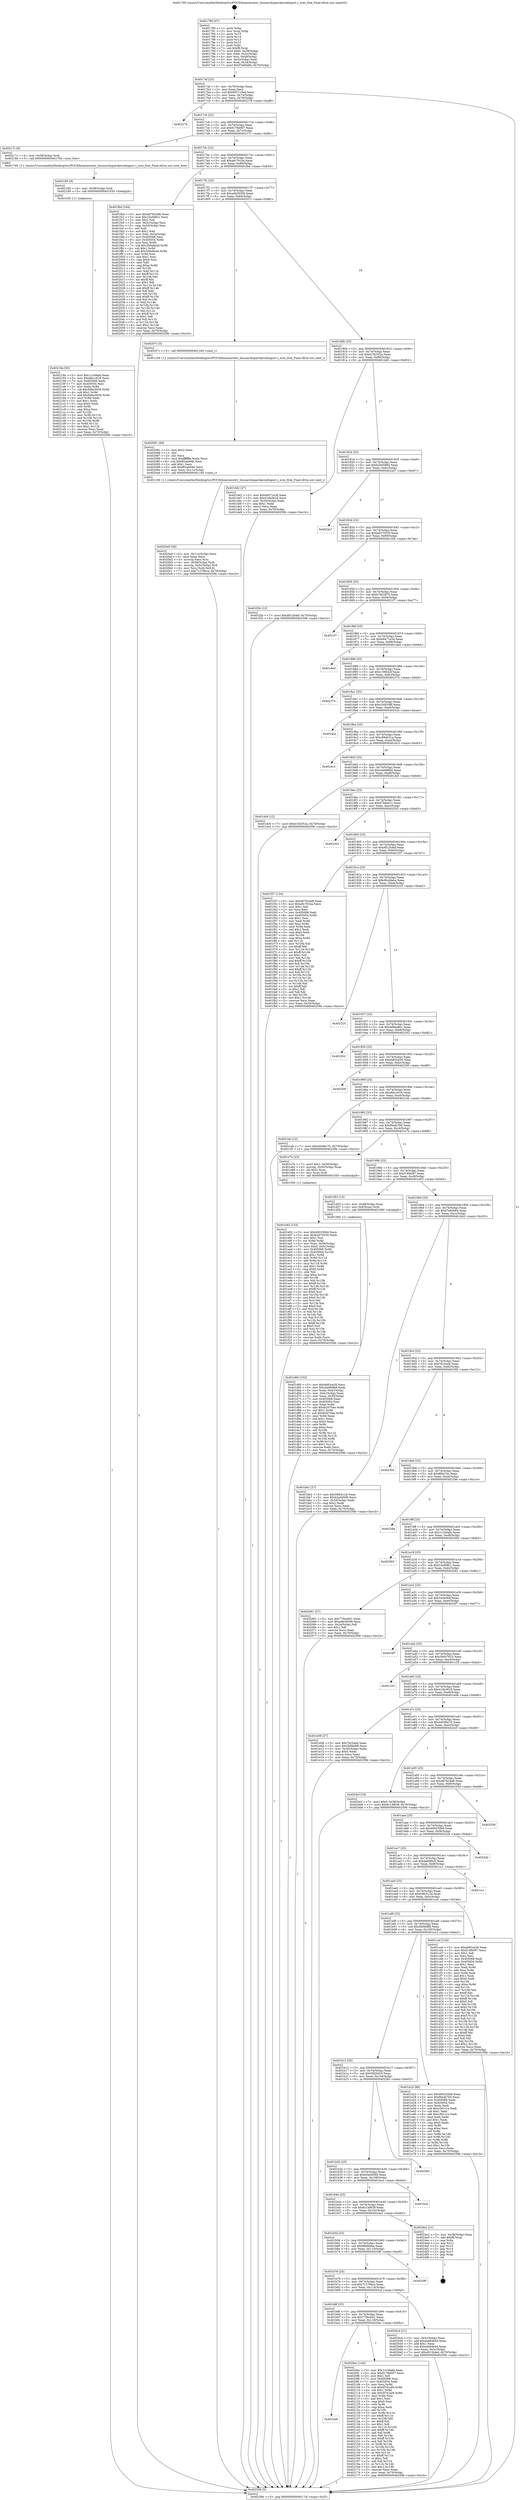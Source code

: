 digraph "0x401780" {
  label = "0x401780 (/mnt/c/Users/mathe/Desktop/tcc/POCII/binaries/extr_linuxarchsparckernelioport.c_xres_free_Final-ollvm.out::main(0))"
  labelloc = "t"
  node[shape=record]

  Entry [label="",width=0.3,height=0.3,shape=circle,fillcolor=black,style=filled]
  "0x4017af" [label="{
     0x4017af [23]\l
     | [instrs]\l
     &nbsp;&nbsp;0x4017af \<+3\>: mov -0x70(%rbp),%eax\l
     &nbsp;&nbsp;0x4017b2 \<+2\>: mov %eax,%ecx\l
     &nbsp;&nbsp;0x4017b4 \<+6\>: sub $0x805719ed,%ecx\l
     &nbsp;&nbsp;0x4017ba \<+3\>: mov %eax,-0x74(%rbp)\l
     &nbsp;&nbsp;0x4017bd \<+3\>: mov %ecx,-0x78(%rbp)\l
     &nbsp;&nbsp;0x4017c0 \<+6\>: je 0000000000402278 \<main+0xaf8\>\l
  }"]
  "0x402278" [label="{
     0x402278\l
  }", style=dashed]
  "0x4017c6" [label="{
     0x4017c6 [22]\l
     | [instrs]\l
     &nbsp;&nbsp;0x4017c6 \<+5\>: jmp 00000000004017cb \<main+0x4b\>\l
     &nbsp;&nbsp;0x4017cb \<+3\>: mov -0x74(%rbp),%eax\l
     &nbsp;&nbsp;0x4017ce \<+5\>: sub $0x9178d007,%eax\l
     &nbsp;&nbsp;0x4017d3 \<+3\>: mov %eax,-0x7c(%rbp)\l
     &nbsp;&nbsp;0x4017d6 \<+6\>: je 000000000040217c \<main+0x9fc\>\l
  }"]
  Exit [label="",width=0.3,height=0.3,shape=circle,fillcolor=black,style=filled,peripheries=2]
  "0x40217c" [label="{
     0x40217c [9]\l
     | [instrs]\l
     &nbsp;&nbsp;0x40217c \<+4\>: mov -0x58(%rbp),%rdi\l
     &nbsp;&nbsp;0x402180 \<+5\>: call 0000000000401760 \<xres_free\>\l
     | [calls]\l
     &nbsp;&nbsp;0x401760 \{1\} (/mnt/c/Users/mathe/Desktop/tcc/POCII/binaries/extr_linuxarchsparckernelioport.c_xres_free_Final-ollvm.out::xres_free)\l
  }"]
  "0x4017dc" [label="{
     0x4017dc [22]\l
     | [instrs]\l
     &nbsp;&nbsp;0x4017dc \<+5\>: jmp 00000000004017e1 \<main+0x61\>\l
     &nbsp;&nbsp;0x4017e1 \<+3\>: mov -0x74(%rbp),%eax\l
     &nbsp;&nbsp;0x4017e4 \<+5\>: sub $0xa9c791ba,%eax\l
     &nbsp;&nbsp;0x4017e9 \<+3\>: mov %eax,-0x80(%rbp)\l
     &nbsp;&nbsp;0x4017ec \<+6\>: je 0000000000401fbd \<main+0x83d\>\l
  }"]
  "0x40218e" [label="{
     0x40218e [93]\l
     | [instrs]\l
     &nbsp;&nbsp;0x40218e \<+5\>: mov $0x1c1b9afa,%eax\l
     &nbsp;&nbsp;0x402193 \<+5\>: mov $0xdfa1c618,%ecx\l
     &nbsp;&nbsp;0x402198 \<+7\>: mov 0x405068,%edx\l
     &nbsp;&nbsp;0x40219f \<+7\>: mov 0x405054,%esi\l
     &nbsp;&nbsp;0x4021a6 \<+3\>: mov %edx,%r8d\l
     &nbsp;&nbsp;0x4021a9 \<+7\>: sub $0x94ba3026,%r8d\l
     &nbsp;&nbsp;0x4021b0 \<+4\>: sub $0x1,%r8d\l
     &nbsp;&nbsp;0x4021b4 \<+7\>: add $0x94ba3026,%r8d\l
     &nbsp;&nbsp;0x4021bb \<+4\>: imul %r8d,%edx\l
     &nbsp;&nbsp;0x4021bf \<+3\>: and $0x1,%edx\l
     &nbsp;&nbsp;0x4021c2 \<+3\>: cmp $0x0,%edx\l
     &nbsp;&nbsp;0x4021c5 \<+4\>: sete %r9b\l
     &nbsp;&nbsp;0x4021c9 \<+3\>: cmp $0xa,%esi\l
     &nbsp;&nbsp;0x4021cc \<+4\>: setl %r10b\l
     &nbsp;&nbsp;0x4021d0 \<+3\>: mov %r9b,%r11b\l
     &nbsp;&nbsp;0x4021d3 \<+3\>: and %r10b,%r11b\l
     &nbsp;&nbsp;0x4021d6 \<+3\>: xor %r10b,%r9b\l
     &nbsp;&nbsp;0x4021d9 \<+3\>: or %r9b,%r11b\l
     &nbsp;&nbsp;0x4021dc \<+4\>: test $0x1,%r11b\l
     &nbsp;&nbsp;0x4021e0 \<+3\>: cmovne %ecx,%eax\l
     &nbsp;&nbsp;0x4021e3 \<+3\>: mov %eax,-0x70(%rbp)\l
     &nbsp;&nbsp;0x4021e6 \<+5\>: jmp 000000000040259b \<main+0xe1b\>\l
  }"]
  "0x401fbd" [label="{
     0x401fbd [164]\l
     | [instrs]\l
     &nbsp;&nbsp;0x401fbd \<+5\>: mov $0x487624d8,%eax\l
     &nbsp;&nbsp;0x401fc2 \<+5\>: mov $0x23a568c1,%ecx\l
     &nbsp;&nbsp;0x401fc7 \<+2\>: mov $0x1,%dl\l
     &nbsp;&nbsp;0x401fc9 \<+3\>: mov -0x5c(%rbp),%esi\l
     &nbsp;&nbsp;0x401fcc \<+3\>: cmp -0x50(%rbp),%esi\l
     &nbsp;&nbsp;0x401fcf \<+4\>: setl %dil\l
     &nbsp;&nbsp;0x401fd3 \<+4\>: and $0x1,%dil\l
     &nbsp;&nbsp;0x401fd7 \<+4\>: mov %dil,-0x2a(%rbp)\l
     &nbsp;&nbsp;0x401fdb \<+7\>: mov 0x405068,%esi\l
     &nbsp;&nbsp;0x401fe2 \<+8\>: mov 0x405054,%r8d\l
     &nbsp;&nbsp;0x401fea \<+3\>: mov %esi,%r9d\l
     &nbsp;&nbsp;0x401fed \<+7\>: sub $0x309a8e4d,%r9d\l
     &nbsp;&nbsp;0x401ff4 \<+4\>: sub $0x1,%r9d\l
     &nbsp;&nbsp;0x401ff8 \<+7\>: add $0x309a8e4d,%r9d\l
     &nbsp;&nbsp;0x401fff \<+4\>: imul %r9d,%esi\l
     &nbsp;&nbsp;0x402003 \<+3\>: and $0x1,%esi\l
     &nbsp;&nbsp;0x402006 \<+3\>: cmp $0x0,%esi\l
     &nbsp;&nbsp;0x402009 \<+4\>: sete %dil\l
     &nbsp;&nbsp;0x40200d \<+4\>: cmp $0xa,%r8d\l
     &nbsp;&nbsp;0x402011 \<+4\>: setl %r10b\l
     &nbsp;&nbsp;0x402015 \<+3\>: mov %dil,%r11b\l
     &nbsp;&nbsp;0x402018 \<+4\>: xor $0xff,%r11b\l
     &nbsp;&nbsp;0x40201c \<+3\>: mov %r10b,%bl\l
     &nbsp;&nbsp;0x40201f \<+3\>: xor $0xff,%bl\l
     &nbsp;&nbsp;0x402022 \<+3\>: xor $0x1,%dl\l
     &nbsp;&nbsp;0x402025 \<+3\>: mov %r11b,%r14b\l
     &nbsp;&nbsp;0x402028 \<+4\>: and $0xff,%r14b\l
     &nbsp;&nbsp;0x40202c \<+3\>: and %dl,%dil\l
     &nbsp;&nbsp;0x40202f \<+3\>: mov %bl,%r15b\l
     &nbsp;&nbsp;0x402032 \<+4\>: and $0xff,%r15b\l
     &nbsp;&nbsp;0x402036 \<+3\>: and %dl,%r10b\l
     &nbsp;&nbsp;0x402039 \<+3\>: or %dil,%r14b\l
     &nbsp;&nbsp;0x40203c \<+3\>: or %r10b,%r15b\l
     &nbsp;&nbsp;0x40203f \<+3\>: xor %r15b,%r14b\l
     &nbsp;&nbsp;0x402042 \<+3\>: or %bl,%r11b\l
     &nbsp;&nbsp;0x402045 \<+4\>: xor $0xff,%r11b\l
     &nbsp;&nbsp;0x402049 \<+3\>: or $0x1,%dl\l
     &nbsp;&nbsp;0x40204c \<+3\>: and %dl,%r11b\l
     &nbsp;&nbsp;0x40204f \<+3\>: or %r11b,%r14b\l
     &nbsp;&nbsp;0x402052 \<+4\>: test $0x1,%r14b\l
     &nbsp;&nbsp;0x402056 \<+3\>: cmovne %ecx,%eax\l
     &nbsp;&nbsp;0x402059 \<+3\>: mov %eax,-0x70(%rbp)\l
     &nbsp;&nbsp;0x40205c \<+5\>: jmp 000000000040259b \<main+0xe1b\>\l
  }"]
  "0x4017f2" [label="{
     0x4017f2 [25]\l
     | [instrs]\l
     &nbsp;&nbsp;0x4017f2 \<+5\>: jmp 00000000004017f7 \<main+0x77\>\l
     &nbsp;&nbsp;0x4017f7 \<+3\>: mov -0x74(%rbp),%eax\l
     &nbsp;&nbsp;0x4017fa \<+5\>: sub $0xadb39309,%eax\l
     &nbsp;&nbsp;0x4017ff \<+6\>: mov %eax,-0x84(%rbp)\l
     &nbsp;&nbsp;0x401805 \<+6\>: je 000000000040207c \<main+0x8fc\>\l
  }"]
  "0x402185" [label="{
     0x402185 [9]\l
     | [instrs]\l
     &nbsp;&nbsp;0x402185 \<+4\>: mov -0x58(%rbp),%rdi\l
     &nbsp;&nbsp;0x402189 \<+5\>: call 0000000000401030 \<free@plt\>\l
     | [calls]\l
     &nbsp;&nbsp;0x401030 \{1\} (unknown)\l
  }"]
  "0x40207c" [label="{
     0x40207c [5]\l
     | [instrs]\l
     &nbsp;&nbsp;0x40207c \<+5\>: call 0000000000401160 \<next_i\>\l
     | [calls]\l
     &nbsp;&nbsp;0x401160 \{1\} (/mnt/c/Users/mathe/Desktop/tcc/POCII/binaries/extr_linuxarchsparckernelioport.c_xres_free_Final-ollvm.out::next_i)\l
  }"]
  "0x40180b" [label="{
     0x40180b [25]\l
     | [instrs]\l
     &nbsp;&nbsp;0x40180b \<+5\>: jmp 0000000000401810 \<main+0x90\>\l
     &nbsp;&nbsp;0x401810 \<+3\>: mov -0x74(%rbp),%eax\l
     &nbsp;&nbsp;0x401813 \<+5\>: sub $0xb15b352a,%eax\l
     &nbsp;&nbsp;0x401818 \<+6\>: mov %eax,-0x88(%rbp)\l
     &nbsp;&nbsp;0x40181e \<+6\>: je 0000000000401dd2 \<main+0x652\>\l
  }"]
  "0x401ba8" [label="{
     0x401ba8\l
  }", style=dashed]
  "0x401dd2" [label="{
     0x401dd2 [27]\l
     | [instrs]\l
     &nbsp;&nbsp;0x401dd2 \<+5\>: mov $0xb9471e3d,%eax\l
     &nbsp;&nbsp;0x401dd7 \<+5\>: mov $0x418a3616,%ecx\l
     &nbsp;&nbsp;0x401ddc \<+3\>: mov -0x30(%rbp),%edx\l
     &nbsp;&nbsp;0x401ddf \<+3\>: cmp $0x1,%edx\l
     &nbsp;&nbsp;0x401de2 \<+3\>: cmovl %ecx,%eax\l
     &nbsp;&nbsp;0x401de5 \<+3\>: mov %eax,-0x70(%rbp)\l
     &nbsp;&nbsp;0x401de8 \<+5\>: jmp 000000000040259b \<main+0xe1b\>\l
  }"]
  "0x401824" [label="{
     0x401824 [25]\l
     | [instrs]\l
     &nbsp;&nbsp;0x401824 \<+5\>: jmp 0000000000401829 \<main+0xa9\>\l
     &nbsp;&nbsp;0x401829 \<+3\>: mov -0x74(%rbp),%eax\l
     &nbsp;&nbsp;0x40182c \<+5\>: sub $0xb2b05884,%eax\l
     &nbsp;&nbsp;0x401831 \<+6\>: mov %eax,-0x8c(%rbp)\l
     &nbsp;&nbsp;0x401837 \<+6\>: je 00000000004022e7 \<main+0xb67\>\l
  }"]
  "0x4020ec" [label="{
     0x4020ec [144]\l
     | [instrs]\l
     &nbsp;&nbsp;0x4020ec \<+5\>: mov $0x1c1b9afa,%eax\l
     &nbsp;&nbsp;0x4020f1 \<+5\>: mov $0x9178d007,%ecx\l
     &nbsp;&nbsp;0x4020f6 \<+2\>: mov $0x1,%dl\l
     &nbsp;&nbsp;0x4020f8 \<+7\>: mov 0x405068,%esi\l
     &nbsp;&nbsp;0x4020ff \<+7\>: mov 0x405054,%edi\l
     &nbsp;&nbsp;0x402106 \<+3\>: mov %esi,%r8d\l
     &nbsp;&nbsp;0x402109 \<+7\>: sub $0x5f7d1af4,%r8d\l
     &nbsp;&nbsp;0x402110 \<+4\>: sub $0x1,%r8d\l
     &nbsp;&nbsp;0x402114 \<+7\>: add $0x5f7d1af4,%r8d\l
     &nbsp;&nbsp;0x40211b \<+4\>: imul %r8d,%esi\l
     &nbsp;&nbsp;0x40211f \<+3\>: and $0x1,%esi\l
     &nbsp;&nbsp;0x402122 \<+3\>: cmp $0x0,%esi\l
     &nbsp;&nbsp;0x402125 \<+4\>: sete %r9b\l
     &nbsp;&nbsp;0x402129 \<+3\>: cmp $0xa,%edi\l
     &nbsp;&nbsp;0x40212c \<+4\>: setl %r10b\l
     &nbsp;&nbsp;0x402130 \<+3\>: mov %r9b,%r11b\l
     &nbsp;&nbsp;0x402133 \<+4\>: xor $0xff,%r11b\l
     &nbsp;&nbsp;0x402137 \<+3\>: mov %r10b,%bl\l
     &nbsp;&nbsp;0x40213a \<+3\>: xor $0xff,%bl\l
     &nbsp;&nbsp;0x40213d \<+3\>: xor $0x1,%dl\l
     &nbsp;&nbsp;0x402140 \<+3\>: mov %r11b,%r14b\l
     &nbsp;&nbsp;0x402143 \<+4\>: and $0xff,%r14b\l
     &nbsp;&nbsp;0x402147 \<+3\>: and %dl,%r9b\l
     &nbsp;&nbsp;0x40214a \<+3\>: mov %bl,%r15b\l
     &nbsp;&nbsp;0x40214d \<+4\>: and $0xff,%r15b\l
     &nbsp;&nbsp;0x402151 \<+3\>: and %dl,%r10b\l
     &nbsp;&nbsp;0x402154 \<+3\>: or %r9b,%r14b\l
     &nbsp;&nbsp;0x402157 \<+3\>: or %r10b,%r15b\l
     &nbsp;&nbsp;0x40215a \<+3\>: xor %r15b,%r14b\l
     &nbsp;&nbsp;0x40215d \<+3\>: or %bl,%r11b\l
     &nbsp;&nbsp;0x402160 \<+4\>: xor $0xff,%r11b\l
     &nbsp;&nbsp;0x402164 \<+3\>: or $0x1,%dl\l
     &nbsp;&nbsp;0x402167 \<+3\>: and %dl,%r11b\l
     &nbsp;&nbsp;0x40216a \<+3\>: or %r11b,%r14b\l
     &nbsp;&nbsp;0x40216d \<+4\>: test $0x1,%r14b\l
     &nbsp;&nbsp;0x402171 \<+3\>: cmovne %ecx,%eax\l
     &nbsp;&nbsp;0x402174 \<+3\>: mov %eax,-0x70(%rbp)\l
     &nbsp;&nbsp;0x402177 \<+5\>: jmp 000000000040259b \<main+0xe1b\>\l
  }"]
  "0x4022e7" [label="{
     0x4022e7\l
  }", style=dashed]
  "0x40183d" [label="{
     0x40183d [25]\l
     | [instrs]\l
     &nbsp;&nbsp;0x40183d \<+5\>: jmp 0000000000401842 \<main+0xc2\>\l
     &nbsp;&nbsp;0x401842 \<+3\>: mov -0x74(%rbp),%eax\l
     &nbsp;&nbsp;0x401845 \<+5\>: sub $0xb4570530,%eax\l
     &nbsp;&nbsp;0x40184a \<+6\>: mov %eax,-0x90(%rbp)\l
     &nbsp;&nbsp;0x401850 \<+6\>: je 0000000000401f2b \<main+0x7ab\>\l
  }"]
  "0x401b8f" [label="{
     0x401b8f [25]\l
     | [instrs]\l
     &nbsp;&nbsp;0x401b8f \<+5\>: jmp 0000000000401b94 \<main+0x414\>\l
     &nbsp;&nbsp;0x401b94 \<+3\>: mov -0x74(%rbp),%eax\l
     &nbsp;&nbsp;0x401b97 \<+5\>: sub $0x779ec641,%eax\l
     &nbsp;&nbsp;0x401b9c \<+6\>: mov %eax,-0x118(%rbp)\l
     &nbsp;&nbsp;0x401ba2 \<+6\>: je 00000000004020ec \<main+0x96c\>\l
  }"]
  "0x401f2b" [label="{
     0x401f2b [12]\l
     | [instrs]\l
     &nbsp;&nbsp;0x401f2b \<+7\>: movl $0xd912b4ef,-0x70(%rbp)\l
     &nbsp;&nbsp;0x401f32 \<+5\>: jmp 000000000040259b \<main+0xe1b\>\l
  }"]
  "0x401856" [label="{
     0x401856 [25]\l
     | [instrs]\l
     &nbsp;&nbsp;0x401856 \<+5\>: jmp 000000000040185b \<main+0xdb\>\l
     &nbsp;&nbsp;0x40185b \<+3\>: mov -0x74(%rbp),%eax\l
     &nbsp;&nbsp;0x40185e \<+5\>: sub $0xb7002870,%eax\l
     &nbsp;&nbsp;0x401863 \<+6\>: mov %eax,-0x94(%rbp)\l
     &nbsp;&nbsp;0x401869 \<+6\>: je 00000000004021f7 \<main+0xa77\>\l
  }"]
  "0x4020cd" [label="{
     0x4020cd [31]\l
     | [instrs]\l
     &nbsp;&nbsp;0x4020cd \<+3\>: mov -0x5c(%rbp),%eax\l
     &nbsp;&nbsp;0x4020d0 \<+5\>: add $0xea684b44,%eax\l
     &nbsp;&nbsp;0x4020d5 \<+3\>: add $0x1,%eax\l
     &nbsp;&nbsp;0x4020d8 \<+5\>: sub $0xea684b44,%eax\l
     &nbsp;&nbsp;0x4020dd \<+3\>: mov %eax,-0x5c(%rbp)\l
     &nbsp;&nbsp;0x4020e0 \<+7\>: movl $0xd912b4ef,-0x70(%rbp)\l
     &nbsp;&nbsp;0x4020e7 \<+5\>: jmp 000000000040259b \<main+0xe1b\>\l
  }"]
  "0x4021f7" [label="{
     0x4021f7\l
  }", style=dashed]
  "0x40186f" [label="{
     0x40186f [25]\l
     | [instrs]\l
     &nbsp;&nbsp;0x40186f \<+5\>: jmp 0000000000401874 \<main+0xf4\>\l
     &nbsp;&nbsp;0x401874 \<+3\>: mov -0x74(%rbp),%eax\l
     &nbsp;&nbsp;0x401877 \<+5\>: sub $0xb9471e3d,%eax\l
     &nbsp;&nbsp;0x40187c \<+6\>: mov %eax,-0x98(%rbp)\l
     &nbsp;&nbsp;0x401882 \<+6\>: je 0000000000401ded \<main+0x66d\>\l
  }"]
  "0x401b76" [label="{
     0x401b76 [25]\l
     | [instrs]\l
     &nbsp;&nbsp;0x401b76 \<+5\>: jmp 0000000000401b7b \<main+0x3fb\>\l
     &nbsp;&nbsp;0x401b7b \<+3\>: mov -0x74(%rbp),%eax\l
     &nbsp;&nbsp;0x401b7e \<+5\>: sub $0x71276bca,%eax\l
     &nbsp;&nbsp;0x401b83 \<+6\>: mov %eax,-0x114(%rbp)\l
     &nbsp;&nbsp;0x401b89 \<+6\>: je 00000000004020cd \<main+0x94d\>\l
  }"]
  "0x401ded" [label="{
     0x401ded\l
  }", style=dashed]
  "0x401888" [label="{
     0x401888 [25]\l
     | [instrs]\l
     &nbsp;&nbsp;0x401888 \<+5\>: jmp 000000000040188d \<main+0x10d\>\l
     &nbsp;&nbsp;0x40188d \<+3\>: mov -0x74(%rbp),%eax\l
     &nbsp;&nbsp;0x401890 \<+5\>: sub $0xc19f442f,%eax\l
     &nbsp;&nbsp;0x401895 \<+6\>: mov %eax,-0x9c(%rbp)\l
     &nbsp;&nbsp;0x40189b \<+6\>: je 0000000000402374 \<main+0xbf4\>\l
  }"]
  "0x40258f" [label="{
     0x40258f\l
  }", style=dashed]
  "0x402374" [label="{
     0x402374\l
  }", style=dashed]
  "0x4018a1" [label="{
     0x4018a1 [25]\l
     | [instrs]\l
     &nbsp;&nbsp;0x4018a1 \<+5\>: jmp 00000000004018a6 \<main+0x126\>\l
     &nbsp;&nbsp;0x4018a6 \<+3\>: mov -0x74(%rbp),%eax\l
     &nbsp;&nbsp;0x4018a9 \<+5\>: sub $0xc54920f6,%eax\l
     &nbsp;&nbsp;0x4018ae \<+6\>: mov %eax,-0xa0(%rbp)\l
     &nbsp;&nbsp;0x4018b4 \<+6\>: je 000000000040242e \<main+0xcae\>\l
  }"]
  "0x401b5d" [label="{
     0x401b5d [25]\l
     | [instrs]\l
     &nbsp;&nbsp;0x401b5d \<+5\>: jmp 0000000000401b62 \<main+0x3e2\>\l
     &nbsp;&nbsp;0x401b62 \<+3\>: mov -0x74(%rbp),%eax\l
     &nbsp;&nbsp;0x401b65 \<+5\>: sub $0x6fe69aba,%eax\l
     &nbsp;&nbsp;0x401b6a \<+6\>: mov %eax,-0x110(%rbp)\l
     &nbsp;&nbsp;0x401b70 \<+6\>: je 000000000040258f \<main+0xe0f\>\l
  }"]
  "0x40242e" [label="{
     0x40242e\l
  }", style=dashed]
  "0x4018ba" [label="{
     0x4018ba [25]\l
     | [instrs]\l
     &nbsp;&nbsp;0x4018ba \<+5\>: jmp 00000000004018bf \<main+0x13f\>\l
     &nbsp;&nbsp;0x4018bf \<+3\>: mov -0x74(%rbp),%eax\l
     &nbsp;&nbsp;0x4018c2 \<+5\>: sub $0xc994b31a,%eax\l
     &nbsp;&nbsp;0x4018c7 \<+6\>: mov %eax,-0xa4(%rbp)\l
     &nbsp;&nbsp;0x4018cd \<+6\>: je 00000000004024c3 \<main+0xd43\>\l
  }"]
  "0x4024e2" [label="{
     0x4024e2 [21]\l
     | [instrs]\l
     &nbsp;&nbsp;0x4024e2 \<+3\>: mov -0x38(%rbp),%eax\l
     &nbsp;&nbsp;0x4024e5 \<+7\>: add $0xf8,%rsp\l
     &nbsp;&nbsp;0x4024ec \<+1\>: pop %rbx\l
     &nbsp;&nbsp;0x4024ed \<+2\>: pop %r12\l
     &nbsp;&nbsp;0x4024ef \<+2\>: pop %r13\l
     &nbsp;&nbsp;0x4024f1 \<+2\>: pop %r14\l
     &nbsp;&nbsp;0x4024f3 \<+2\>: pop %r15\l
     &nbsp;&nbsp;0x4024f5 \<+1\>: pop %rbp\l
     &nbsp;&nbsp;0x4024f6 \<+1\>: ret\l
  }"]
  "0x4024c3" [label="{
     0x4024c3\l
  }", style=dashed]
  "0x4018d3" [label="{
     0x4018d3 [25]\l
     | [instrs]\l
     &nbsp;&nbsp;0x4018d3 \<+5\>: jmp 00000000004018d8 \<main+0x158\>\l
     &nbsp;&nbsp;0x4018d8 \<+3\>: mov -0x74(%rbp),%eax\l
     &nbsp;&nbsp;0x4018db \<+5\>: sub $0xcbe968b6,%eax\l
     &nbsp;&nbsp;0x4018e0 \<+6\>: mov %eax,-0xa8(%rbp)\l
     &nbsp;&nbsp;0x4018e6 \<+6\>: je 0000000000401dc6 \<main+0x646\>\l
  }"]
  "0x401b44" [label="{
     0x401b44 [25]\l
     | [instrs]\l
     &nbsp;&nbsp;0x401b44 \<+5\>: jmp 0000000000401b49 \<main+0x3c9\>\l
     &nbsp;&nbsp;0x401b49 \<+3\>: mov -0x74(%rbp),%eax\l
     &nbsp;&nbsp;0x401b4c \<+5\>: sub $0x6c14f639,%eax\l
     &nbsp;&nbsp;0x401b51 \<+6\>: mov %eax,-0x10c(%rbp)\l
     &nbsp;&nbsp;0x401b57 \<+6\>: je 00000000004024e2 \<main+0xd62\>\l
  }"]
  "0x401dc6" [label="{
     0x401dc6 [12]\l
     | [instrs]\l
     &nbsp;&nbsp;0x401dc6 \<+7\>: movl $0xb15b352a,-0x70(%rbp)\l
     &nbsp;&nbsp;0x401dcd \<+5\>: jmp 000000000040259b \<main+0xe1b\>\l
  }"]
  "0x4018ec" [label="{
     0x4018ec [25]\l
     | [instrs]\l
     &nbsp;&nbsp;0x4018ec \<+5\>: jmp 00000000004018f1 \<main+0x171\>\l
     &nbsp;&nbsp;0x4018f1 \<+3\>: mov -0x74(%rbp),%eax\l
     &nbsp;&nbsp;0x4018f4 \<+5\>: sub $0xd7bdee1c,%eax\l
     &nbsp;&nbsp;0x4018f9 \<+6\>: mov %eax,-0xac(%rbp)\l
     &nbsp;&nbsp;0x4018ff \<+6\>: je 0000000000402353 \<main+0xbd3\>\l
  }"]
  "0x401bcd" [label="{
     0x401bcd\l
  }", style=dashed]
  "0x402353" [label="{
     0x402353\l
  }", style=dashed]
  "0x401905" [label="{
     0x401905 [25]\l
     | [instrs]\l
     &nbsp;&nbsp;0x401905 \<+5\>: jmp 000000000040190a \<main+0x18a\>\l
     &nbsp;&nbsp;0x40190a \<+3\>: mov -0x74(%rbp),%eax\l
     &nbsp;&nbsp;0x40190d \<+5\>: sub $0xd912b4ef,%eax\l
     &nbsp;&nbsp;0x401912 \<+6\>: mov %eax,-0xb0(%rbp)\l
     &nbsp;&nbsp;0x401918 \<+6\>: je 0000000000401f37 \<main+0x7b7\>\l
  }"]
  "0x401b2b" [label="{
     0x401b2b [25]\l
     | [instrs]\l
     &nbsp;&nbsp;0x401b2b \<+5\>: jmp 0000000000401b30 \<main+0x3b0\>\l
     &nbsp;&nbsp;0x401b30 \<+3\>: mov -0x74(%rbp),%eax\l
     &nbsp;&nbsp;0x401b33 \<+5\>: sub $0x62a0d590,%eax\l
     &nbsp;&nbsp;0x401b38 \<+6\>: mov %eax,-0x108(%rbp)\l
     &nbsp;&nbsp;0x401b3e \<+6\>: je 0000000000401bcd \<main+0x44d\>\l
  }"]
  "0x401f37" [label="{
     0x401f37 [134]\l
     | [instrs]\l
     &nbsp;&nbsp;0x401f37 \<+5\>: mov $0x487624d8,%eax\l
     &nbsp;&nbsp;0x401f3c \<+5\>: mov $0xa9c791ba,%ecx\l
     &nbsp;&nbsp;0x401f41 \<+2\>: mov $0x1,%dl\l
     &nbsp;&nbsp;0x401f43 \<+2\>: xor %esi,%esi\l
     &nbsp;&nbsp;0x401f45 \<+7\>: mov 0x405068,%edi\l
     &nbsp;&nbsp;0x401f4c \<+8\>: mov 0x405054,%r8d\l
     &nbsp;&nbsp;0x401f54 \<+3\>: sub $0x1,%esi\l
     &nbsp;&nbsp;0x401f57 \<+3\>: mov %edi,%r9d\l
     &nbsp;&nbsp;0x401f5a \<+3\>: add %esi,%r9d\l
     &nbsp;&nbsp;0x401f5d \<+4\>: imul %r9d,%edi\l
     &nbsp;&nbsp;0x401f61 \<+3\>: and $0x1,%edi\l
     &nbsp;&nbsp;0x401f64 \<+3\>: cmp $0x0,%edi\l
     &nbsp;&nbsp;0x401f67 \<+4\>: sete %r10b\l
     &nbsp;&nbsp;0x401f6b \<+4\>: cmp $0xa,%r8d\l
     &nbsp;&nbsp;0x401f6f \<+4\>: setl %r11b\l
     &nbsp;&nbsp;0x401f73 \<+3\>: mov %r10b,%bl\l
     &nbsp;&nbsp;0x401f76 \<+3\>: xor $0xff,%bl\l
     &nbsp;&nbsp;0x401f79 \<+3\>: mov %r11b,%r14b\l
     &nbsp;&nbsp;0x401f7c \<+4\>: xor $0xff,%r14b\l
     &nbsp;&nbsp;0x401f80 \<+3\>: xor $0x1,%dl\l
     &nbsp;&nbsp;0x401f83 \<+3\>: mov %bl,%r15b\l
     &nbsp;&nbsp;0x401f86 \<+4\>: and $0xff,%r15b\l
     &nbsp;&nbsp;0x401f8a \<+3\>: and %dl,%r10b\l
     &nbsp;&nbsp;0x401f8d \<+3\>: mov %r14b,%r12b\l
     &nbsp;&nbsp;0x401f90 \<+4\>: and $0xff,%r12b\l
     &nbsp;&nbsp;0x401f94 \<+3\>: and %dl,%r11b\l
     &nbsp;&nbsp;0x401f97 \<+3\>: or %r10b,%r15b\l
     &nbsp;&nbsp;0x401f9a \<+3\>: or %r11b,%r12b\l
     &nbsp;&nbsp;0x401f9d \<+3\>: xor %r12b,%r15b\l
     &nbsp;&nbsp;0x401fa0 \<+3\>: or %r14b,%bl\l
     &nbsp;&nbsp;0x401fa3 \<+3\>: xor $0xff,%bl\l
     &nbsp;&nbsp;0x401fa6 \<+3\>: or $0x1,%dl\l
     &nbsp;&nbsp;0x401fa9 \<+2\>: and %dl,%bl\l
     &nbsp;&nbsp;0x401fab \<+3\>: or %bl,%r15b\l
     &nbsp;&nbsp;0x401fae \<+4\>: test $0x1,%r15b\l
     &nbsp;&nbsp;0x401fb2 \<+3\>: cmovne %ecx,%eax\l
     &nbsp;&nbsp;0x401fb5 \<+3\>: mov %eax,-0x70(%rbp)\l
     &nbsp;&nbsp;0x401fb8 \<+5\>: jmp 000000000040259b \<main+0xe1b\>\l
  }"]
  "0x40191e" [label="{
     0x40191e [25]\l
     | [instrs]\l
     &nbsp;&nbsp;0x40191e \<+5\>: jmp 0000000000401923 \<main+0x1a3\>\l
     &nbsp;&nbsp;0x401923 \<+3\>: mov -0x74(%rbp),%eax\l
     &nbsp;&nbsp;0x401926 \<+5\>: sub $0xd9cddaba,%eax\l
     &nbsp;&nbsp;0x40192b \<+6\>: mov %eax,-0xb4(%rbp)\l
     &nbsp;&nbsp;0x401931 \<+6\>: je 0000000000402225 \<main+0xaa5\>\l
  }"]
  "0x402583" [label="{
     0x402583\l
  }", style=dashed]
  "0x402225" [label="{
     0x402225\l
  }", style=dashed]
  "0x401937" [label="{
     0x401937 [25]\l
     | [instrs]\l
     &nbsp;&nbsp;0x401937 \<+5\>: jmp 000000000040193c \<main+0x1bc\>\l
     &nbsp;&nbsp;0x40193c \<+3\>: mov -0x74(%rbp),%eax\l
     &nbsp;&nbsp;0x40193f \<+5\>: sub $0xdd8da8e1,%eax\l
     &nbsp;&nbsp;0x401944 \<+6\>: mov %eax,-0xb8(%rbp)\l
     &nbsp;&nbsp;0x40194a \<+6\>: je 0000000000402302 \<main+0xb82\>\l
  }"]
  "0x4020a9" [label="{
     0x4020a9 [36]\l
     | [instrs]\l
     &nbsp;&nbsp;0x4020a9 \<+6\>: mov -0x11c(%rbp),%ecx\l
     &nbsp;&nbsp;0x4020af \<+3\>: imul %eax,%ecx\l
     &nbsp;&nbsp;0x4020b2 \<+3\>: movslq %ecx,%rsi\l
     &nbsp;&nbsp;0x4020b5 \<+4\>: mov -0x58(%rbp),%rdi\l
     &nbsp;&nbsp;0x4020b9 \<+4\>: movslq -0x5c(%rbp),%r8\l
     &nbsp;&nbsp;0x4020bd \<+4\>: mov %rsi,(%rdi,%r8,8)\l
     &nbsp;&nbsp;0x4020c1 \<+7\>: movl $0x71276bca,-0x70(%rbp)\l
     &nbsp;&nbsp;0x4020c8 \<+5\>: jmp 000000000040259b \<main+0xe1b\>\l
  }"]
  "0x402302" [label="{
     0x402302\l
  }", style=dashed]
  "0x401950" [label="{
     0x401950 [25]\l
     | [instrs]\l
     &nbsp;&nbsp;0x401950 \<+5\>: jmp 0000000000401955 \<main+0x1d5\>\l
     &nbsp;&nbsp;0x401955 \<+3\>: mov -0x74(%rbp),%eax\l
     &nbsp;&nbsp;0x401958 \<+5\>: sub $0xde83ce26,%eax\l
     &nbsp;&nbsp;0x40195d \<+6\>: mov %eax,-0xbc(%rbp)\l
     &nbsp;&nbsp;0x401963 \<+6\>: je 000000000040250f \<main+0xd8f\>\l
  }"]
  "0x402081" [label="{
     0x402081 [40]\l
     | [instrs]\l
     &nbsp;&nbsp;0x402081 \<+5\>: mov $0x2,%ecx\l
     &nbsp;&nbsp;0x402086 \<+1\>: cltd\l
     &nbsp;&nbsp;0x402087 \<+2\>: idiv %ecx\l
     &nbsp;&nbsp;0x402089 \<+6\>: imul $0xfffffffe,%edx,%ecx\l
     &nbsp;&nbsp;0x40208f \<+6\>: sub $0xf62ab94b,%ecx\l
     &nbsp;&nbsp;0x402095 \<+3\>: add $0x1,%ecx\l
     &nbsp;&nbsp;0x402098 \<+6\>: add $0xf62ab94b,%ecx\l
     &nbsp;&nbsp;0x40209e \<+6\>: mov %ecx,-0x11c(%rbp)\l
     &nbsp;&nbsp;0x4020a4 \<+5\>: call 0000000000401160 \<next_i\>\l
     | [calls]\l
     &nbsp;&nbsp;0x401160 \{1\} (/mnt/c/Users/mathe/Desktop/tcc/POCII/binaries/extr_linuxarchsparckernelioport.c_xres_free_Final-ollvm.out::next_i)\l
  }"]
  "0x40250f" [label="{
     0x40250f\l
  }", style=dashed]
  "0x401969" [label="{
     0x401969 [25]\l
     | [instrs]\l
     &nbsp;&nbsp;0x401969 \<+5\>: jmp 000000000040196e \<main+0x1ee\>\l
     &nbsp;&nbsp;0x40196e \<+3\>: mov -0x74(%rbp),%eax\l
     &nbsp;&nbsp;0x401971 \<+5\>: sub $0xdfa1c618,%eax\l
     &nbsp;&nbsp;0x401976 \<+6\>: mov %eax,-0xc0(%rbp)\l
     &nbsp;&nbsp;0x40197c \<+6\>: je 00000000004021eb \<main+0xa6b\>\l
  }"]
  "0x401e92" [label="{
     0x401e92 [153]\l
     | [instrs]\l
     &nbsp;&nbsp;0x401e92 \<+5\>: mov $0x490250b9,%ecx\l
     &nbsp;&nbsp;0x401e97 \<+5\>: mov $0xb4570530,%edx\l
     &nbsp;&nbsp;0x401e9c \<+3\>: mov $0x1,%sil\l
     &nbsp;&nbsp;0x401e9f \<+3\>: xor %r8d,%r8d\l
     &nbsp;&nbsp;0x401ea2 \<+4\>: mov %rax,-0x58(%rbp)\l
     &nbsp;&nbsp;0x401ea6 \<+7\>: movl $0x0,-0x5c(%rbp)\l
     &nbsp;&nbsp;0x401ead \<+8\>: mov 0x405068,%r9d\l
     &nbsp;&nbsp;0x401eb5 \<+8\>: mov 0x405054,%r10d\l
     &nbsp;&nbsp;0x401ebd \<+4\>: sub $0x1,%r8d\l
     &nbsp;&nbsp;0x401ec1 \<+3\>: mov %r9d,%r11d\l
     &nbsp;&nbsp;0x401ec4 \<+3\>: add %r8d,%r11d\l
     &nbsp;&nbsp;0x401ec7 \<+4\>: imul %r11d,%r9d\l
     &nbsp;&nbsp;0x401ecb \<+4\>: and $0x1,%r9d\l
     &nbsp;&nbsp;0x401ecf \<+4\>: cmp $0x0,%r9d\l
     &nbsp;&nbsp;0x401ed3 \<+3\>: sete %bl\l
     &nbsp;&nbsp;0x401ed6 \<+4\>: cmp $0xa,%r10d\l
     &nbsp;&nbsp;0x401eda \<+4\>: setl %r14b\l
     &nbsp;&nbsp;0x401ede \<+3\>: mov %bl,%r15b\l
     &nbsp;&nbsp;0x401ee1 \<+4\>: xor $0xff,%r15b\l
     &nbsp;&nbsp;0x401ee5 \<+3\>: mov %r14b,%r12b\l
     &nbsp;&nbsp;0x401ee8 \<+4\>: xor $0xff,%r12b\l
     &nbsp;&nbsp;0x401eec \<+4\>: xor $0x0,%sil\l
     &nbsp;&nbsp;0x401ef0 \<+3\>: mov %r15b,%r13b\l
     &nbsp;&nbsp;0x401ef3 \<+4\>: and $0x0,%r13b\l
     &nbsp;&nbsp;0x401ef7 \<+3\>: and %sil,%bl\l
     &nbsp;&nbsp;0x401efa \<+3\>: mov %r12b,%al\l
     &nbsp;&nbsp;0x401efd \<+2\>: and $0x0,%al\l
     &nbsp;&nbsp;0x401eff \<+3\>: and %sil,%r14b\l
     &nbsp;&nbsp;0x401f02 \<+3\>: or %bl,%r13b\l
     &nbsp;&nbsp;0x401f05 \<+3\>: or %r14b,%al\l
     &nbsp;&nbsp;0x401f08 \<+3\>: xor %al,%r13b\l
     &nbsp;&nbsp;0x401f0b \<+3\>: or %r12b,%r15b\l
     &nbsp;&nbsp;0x401f0e \<+4\>: xor $0xff,%r15b\l
     &nbsp;&nbsp;0x401f12 \<+4\>: or $0x0,%sil\l
     &nbsp;&nbsp;0x401f16 \<+3\>: and %sil,%r15b\l
     &nbsp;&nbsp;0x401f19 \<+3\>: or %r15b,%r13b\l
     &nbsp;&nbsp;0x401f1c \<+4\>: test $0x1,%r13b\l
     &nbsp;&nbsp;0x401f20 \<+3\>: cmovne %edx,%ecx\l
     &nbsp;&nbsp;0x401f23 \<+3\>: mov %ecx,-0x70(%rbp)\l
     &nbsp;&nbsp;0x401f26 \<+5\>: jmp 000000000040259b \<main+0xe1b\>\l
  }"]
  "0x4021eb" [label="{
     0x4021eb [12]\l
     | [instrs]\l
     &nbsp;&nbsp;0x4021eb \<+7\>: movl $0x4459bc70,-0x70(%rbp)\l
     &nbsp;&nbsp;0x4021f2 \<+5\>: jmp 000000000040259b \<main+0xe1b\>\l
  }"]
  "0x401982" [label="{
     0x401982 [25]\l
     | [instrs]\l
     &nbsp;&nbsp;0x401982 \<+5\>: jmp 0000000000401987 \<main+0x207\>\l
     &nbsp;&nbsp;0x401987 \<+3\>: mov -0x74(%rbp),%eax\l
     &nbsp;&nbsp;0x40198a \<+5\>: sub $0xf0e4b7b0,%eax\l
     &nbsp;&nbsp;0x40198f \<+6\>: mov %eax,-0xc4(%rbp)\l
     &nbsp;&nbsp;0x401995 \<+6\>: je 0000000000401e7b \<main+0x6fb\>\l
  }"]
  "0x401b12" [label="{
     0x401b12 [25]\l
     | [instrs]\l
     &nbsp;&nbsp;0x401b12 \<+5\>: jmp 0000000000401b17 \<main+0x397\>\l
     &nbsp;&nbsp;0x401b17 \<+3\>: mov -0x74(%rbp),%eax\l
     &nbsp;&nbsp;0x401b1a \<+5\>: sub $0x5fd2bf19,%eax\l
     &nbsp;&nbsp;0x401b1f \<+6\>: mov %eax,-0x104(%rbp)\l
     &nbsp;&nbsp;0x401b25 \<+6\>: je 0000000000402583 \<main+0xe03\>\l
  }"]
  "0x401e7b" [label="{
     0x401e7b [23]\l
     | [instrs]\l
     &nbsp;&nbsp;0x401e7b \<+7\>: movl $0x1,-0x50(%rbp)\l
     &nbsp;&nbsp;0x401e82 \<+4\>: movslq -0x50(%rbp),%rax\l
     &nbsp;&nbsp;0x401e86 \<+4\>: shl $0x3,%rax\l
     &nbsp;&nbsp;0x401e8a \<+3\>: mov %rax,%rdi\l
     &nbsp;&nbsp;0x401e8d \<+5\>: call 0000000000401050 \<malloc@plt\>\l
     | [calls]\l
     &nbsp;&nbsp;0x401050 \{1\} (unknown)\l
  }"]
  "0x40199b" [label="{
     0x40199b [25]\l
     | [instrs]\l
     &nbsp;&nbsp;0x40199b \<+5\>: jmp 00000000004019a0 \<main+0x220\>\l
     &nbsp;&nbsp;0x4019a0 \<+3\>: mov -0x74(%rbp),%eax\l
     &nbsp;&nbsp;0x4019a3 \<+5\>: sub $0xf14fe097,%eax\l
     &nbsp;&nbsp;0x4019a8 \<+6\>: mov %eax,-0xc8(%rbp)\l
     &nbsp;&nbsp;0x4019ae \<+6\>: je 0000000000401d53 \<main+0x5d3\>\l
  }"]
  "0x401e23" [label="{
     0x401e23 [88]\l
     | [instrs]\l
     &nbsp;&nbsp;0x401e23 \<+5\>: mov $0x490250b9,%eax\l
     &nbsp;&nbsp;0x401e28 \<+5\>: mov $0xf0e4b7b0,%ecx\l
     &nbsp;&nbsp;0x401e2d \<+7\>: mov 0x405068,%edx\l
     &nbsp;&nbsp;0x401e34 \<+7\>: mov 0x405054,%esi\l
     &nbsp;&nbsp;0x401e3b \<+2\>: mov %edx,%edi\l
     &nbsp;&nbsp;0x401e3d \<+6\>: sub $0xc581c1e,%edi\l
     &nbsp;&nbsp;0x401e43 \<+3\>: sub $0x1,%edi\l
     &nbsp;&nbsp;0x401e46 \<+6\>: add $0xc581c1e,%edi\l
     &nbsp;&nbsp;0x401e4c \<+3\>: imul %edi,%edx\l
     &nbsp;&nbsp;0x401e4f \<+3\>: and $0x1,%edx\l
     &nbsp;&nbsp;0x401e52 \<+3\>: cmp $0x0,%edx\l
     &nbsp;&nbsp;0x401e55 \<+4\>: sete %r8b\l
     &nbsp;&nbsp;0x401e59 \<+3\>: cmp $0xa,%esi\l
     &nbsp;&nbsp;0x401e5c \<+4\>: setl %r9b\l
     &nbsp;&nbsp;0x401e60 \<+3\>: mov %r8b,%r10b\l
     &nbsp;&nbsp;0x401e63 \<+3\>: and %r9b,%r10b\l
     &nbsp;&nbsp;0x401e66 \<+3\>: xor %r9b,%r8b\l
     &nbsp;&nbsp;0x401e69 \<+3\>: or %r8b,%r10b\l
     &nbsp;&nbsp;0x401e6c \<+4\>: test $0x1,%r10b\l
     &nbsp;&nbsp;0x401e70 \<+3\>: cmovne %ecx,%eax\l
     &nbsp;&nbsp;0x401e73 \<+3\>: mov %eax,-0x70(%rbp)\l
     &nbsp;&nbsp;0x401e76 \<+5\>: jmp 000000000040259b \<main+0xe1b\>\l
  }"]
  "0x401d53" [label="{
     0x401d53 [13]\l
     | [instrs]\l
     &nbsp;&nbsp;0x401d53 \<+4\>: mov -0x48(%rbp),%rax\l
     &nbsp;&nbsp;0x401d57 \<+4\>: mov 0x8(%rax),%rdi\l
     &nbsp;&nbsp;0x401d5b \<+5\>: call 0000000000401060 \<atoi@plt\>\l
     | [calls]\l
     &nbsp;&nbsp;0x401060 \{1\} (unknown)\l
  }"]
  "0x4019b4" [label="{
     0x4019b4 [25]\l
     | [instrs]\l
     &nbsp;&nbsp;0x4019b4 \<+5\>: jmp 00000000004019b9 \<main+0x239\>\l
     &nbsp;&nbsp;0x4019b9 \<+3\>: mov -0x74(%rbp),%eax\l
     &nbsp;&nbsp;0x4019bc \<+5\>: sub $0xf7e84b84,%eax\l
     &nbsp;&nbsp;0x4019c1 \<+6\>: mov %eax,-0xcc(%rbp)\l
     &nbsp;&nbsp;0x4019c7 \<+6\>: je 0000000000401bb2 \<main+0x432\>\l
  }"]
  "0x401d60" [label="{
     0x401d60 [102]\l
     | [instrs]\l
     &nbsp;&nbsp;0x401d60 \<+5\>: mov $0xde83ce26,%ecx\l
     &nbsp;&nbsp;0x401d65 \<+5\>: mov $0xcbe968b6,%edx\l
     &nbsp;&nbsp;0x401d6a \<+3\>: mov %eax,-0x4c(%rbp)\l
     &nbsp;&nbsp;0x401d6d \<+3\>: mov -0x4c(%rbp),%eax\l
     &nbsp;&nbsp;0x401d70 \<+3\>: mov %eax,-0x30(%rbp)\l
     &nbsp;&nbsp;0x401d73 \<+7\>: mov 0x405068,%eax\l
     &nbsp;&nbsp;0x401d7a \<+7\>: mov 0x405054,%esi\l
     &nbsp;&nbsp;0x401d81 \<+3\>: mov %eax,%r8d\l
     &nbsp;&nbsp;0x401d84 \<+7\>: add $0xfe2070ee,%r8d\l
     &nbsp;&nbsp;0x401d8b \<+4\>: sub $0x1,%r8d\l
     &nbsp;&nbsp;0x401d8f \<+7\>: sub $0xfe2070ee,%r8d\l
     &nbsp;&nbsp;0x401d96 \<+4\>: imul %r8d,%eax\l
     &nbsp;&nbsp;0x401d9a \<+3\>: and $0x1,%eax\l
     &nbsp;&nbsp;0x401d9d \<+3\>: cmp $0x0,%eax\l
     &nbsp;&nbsp;0x401da0 \<+4\>: sete %r9b\l
     &nbsp;&nbsp;0x401da4 \<+3\>: cmp $0xa,%esi\l
     &nbsp;&nbsp;0x401da7 \<+4\>: setl %r10b\l
     &nbsp;&nbsp;0x401dab \<+3\>: mov %r9b,%r11b\l
     &nbsp;&nbsp;0x401dae \<+3\>: and %r10b,%r11b\l
     &nbsp;&nbsp;0x401db1 \<+3\>: xor %r10b,%r9b\l
     &nbsp;&nbsp;0x401db4 \<+3\>: or %r9b,%r11b\l
     &nbsp;&nbsp;0x401db7 \<+4\>: test $0x1,%r11b\l
     &nbsp;&nbsp;0x401dbb \<+3\>: cmovne %edx,%ecx\l
     &nbsp;&nbsp;0x401dbe \<+3\>: mov %ecx,-0x70(%rbp)\l
     &nbsp;&nbsp;0x401dc1 \<+5\>: jmp 000000000040259b \<main+0xe1b\>\l
  }"]
  "0x401bb2" [label="{
     0x401bb2 [27]\l
     | [instrs]\l
     &nbsp;&nbsp;0x401bb2 \<+5\>: mov $0x59fc412d,%eax\l
     &nbsp;&nbsp;0x401bb7 \<+5\>: mov $0x62a0d590,%ecx\l
     &nbsp;&nbsp;0x401bbc \<+3\>: mov -0x34(%rbp),%edx\l
     &nbsp;&nbsp;0x401bbf \<+3\>: cmp $0x2,%edx\l
     &nbsp;&nbsp;0x401bc2 \<+3\>: cmovne %ecx,%eax\l
     &nbsp;&nbsp;0x401bc5 \<+3\>: mov %eax,-0x70(%rbp)\l
     &nbsp;&nbsp;0x401bc8 \<+5\>: jmp 000000000040259b \<main+0xe1b\>\l
  }"]
  "0x4019cd" [label="{
     0x4019cd [25]\l
     | [instrs]\l
     &nbsp;&nbsp;0x4019cd \<+5\>: jmp 00000000004019d2 \<main+0x252\>\l
     &nbsp;&nbsp;0x4019d2 \<+3\>: mov -0x74(%rbp),%eax\l
     &nbsp;&nbsp;0x4019d5 \<+5\>: sub $0x7623ad4,%eax\l
     &nbsp;&nbsp;0x4019da \<+6\>: mov %eax,-0xd0(%rbp)\l
     &nbsp;&nbsp;0x4019e0 \<+6\>: je 0000000000402392 \<main+0xc12\>\l
  }"]
  "0x40259b" [label="{
     0x40259b [5]\l
     | [instrs]\l
     &nbsp;&nbsp;0x40259b \<+5\>: jmp 00000000004017af \<main+0x2f\>\l
  }"]
  "0x401780" [label="{
     0x401780 [47]\l
     | [instrs]\l
     &nbsp;&nbsp;0x401780 \<+1\>: push %rbp\l
     &nbsp;&nbsp;0x401781 \<+3\>: mov %rsp,%rbp\l
     &nbsp;&nbsp;0x401784 \<+2\>: push %r15\l
     &nbsp;&nbsp;0x401786 \<+2\>: push %r14\l
     &nbsp;&nbsp;0x401788 \<+2\>: push %r13\l
     &nbsp;&nbsp;0x40178a \<+2\>: push %r12\l
     &nbsp;&nbsp;0x40178c \<+1\>: push %rbx\l
     &nbsp;&nbsp;0x40178d \<+7\>: sub $0xf8,%rsp\l
     &nbsp;&nbsp;0x401794 \<+7\>: movl $0x0,-0x38(%rbp)\l
     &nbsp;&nbsp;0x40179b \<+3\>: mov %edi,-0x3c(%rbp)\l
     &nbsp;&nbsp;0x40179e \<+4\>: mov %rsi,-0x48(%rbp)\l
     &nbsp;&nbsp;0x4017a2 \<+3\>: mov -0x3c(%rbp),%edi\l
     &nbsp;&nbsp;0x4017a5 \<+3\>: mov %edi,-0x34(%rbp)\l
     &nbsp;&nbsp;0x4017a8 \<+7\>: movl $0xf7e84b84,-0x70(%rbp)\l
  }"]
  "0x401af9" [label="{
     0x401af9 [25]\l
     | [instrs]\l
     &nbsp;&nbsp;0x401af9 \<+5\>: jmp 0000000000401afe \<main+0x37e\>\l
     &nbsp;&nbsp;0x401afe \<+3\>: mov -0x74(%rbp),%eax\l
     &nbsp;&nbsp;0x401b01 \<+5\>: sub $0x5bf4b8f8,%eax\l
     &nbsp;&nbsp;0x401b06 \<+6\>: mov %eax,-0x100(%rbp)\l
     &nbsp;&nbsp;0x401b0c \<+6\>: je 0000000000401e23 \<main+0x6a3\>\l
  }"]
  "0x402392" [label="{
     0x402392\l
  }", style=dashed]
  "0x4019e6" [label="{
     0x4019e6 [25]\l
     | [instrs]\l
     &nbsp;&nbsp;0x4019e6 \<+5\>: jmp 00000000004019eb \<main+0x26b\>\l
     &nbsp;&nbsp;0x4019eb \<+3\>: mov -0x74(%rbp),%eax\l
     &nbsp;&nbsp;0x4019ee \<+5\>: sub $0x8f0a70c,%eax\l
     &nbsp;&nbsp;0x4019f3 \<+6\>: mov %eax,-0xd4(%rbp)\l
     &nbsp;&nbsp;0x4019f9 \<+6\>: je 000000000040239e \<main+0xc1e\>\l
  }"]
  "0x401ccd" [label="{
     0x401ccd [134]\l
     | [instrs]\l
     &nbsp;&nbsp;0x401ccd \<+5\>: mov $0xde83ce26,%eax\l
     &nbsp;&nbsp;0x401cd2 \<+5\>: mov $0xf14fe097,%ecx\l
     &nbsp;&nbsp;0x401cd7 \<+2\>: mov $0x1,%dl\l
     &nbsp;&nbsp;0x401cd9 \<+2\>: xor %esi,%esi\l
     &nbsp;&nbsp;0x401cdb \<+7\>: mov 0x405068,%edi\l
     &nbsp;&nbsp;0x401ce2 \<+8\>: mov 0x405054,%r8d\l
     &nbsp;&nbsp;0x401cea \<+3\>: sub $0x1,%esi\l
     &nbsp;&nbsp;0x401ced \<+3\>: mov %edi,%r9d\l
     &nbsp;&nbsp;0x401cf0 \<+3\>: add %esi,%r9d\l
     &nbsp;&nbsp;0x401cf3 \<+4\>: imul %r9d,%edi\l
     &nbsp;&nbsp;0x401cf7 \<+3\>: and $0x1,%edi\l
     &nbsp;&nbsp;0x401cfa \<+3\>: cmp $0x0,%edi\l
     &nbsp;&nbsp;0x401cfd \<+4\>: sete %r10b\l
     &nbsp;&nbsp;0x401d01 \<+4\>: cmp $0xa,%r8d\l
     &nbsp;&nbsp;0x401d05 \<+4\>: setl %r11b\l
     &nbsp;&nbsp;0x401d09 \<+3\>: mov %r10b,%bl\l
     &nbsp;&nbsp;0x401d0c \<+3\>: xor $0xff,%bl\l
     &nbsp;&nbsp;0x401d0f \<+3\>: mov %r11b,%r14b\l
     &nbsp;&nbsp;0x401d12 \<+4\>: xor $0xff,%r14b\l
     &nbsp;&nbsp;0x401d16 \<+3\>: xor $0x0,%dl\l
     &nbsp;&nbsp;0x401d19 \<+3\>: mov %bl,%r15b\l
     &nbsp;&nbsp;0x401d1c \<+4\>: and $0x0,%r15b\l
     &nbsp;&nbsp;0x401d20 \<+3\>: and %dl,%r10b\l
     &nbsp;&nbsp;0x401d23 \<+3\>: mov %r14b,%r12b\l
     &nbsp;&nbsp;0x401d26 \<+4\>: and $0x0,%r12b\l
     &nbsp;&nbsp;0x401d2a \<+3\>: and %dl,%r11b\l
     &nbsp;&nbsp;0x401d2d \<+3\>: or %r10b,%r15b\l
     &nbsp;&nbsp;0x401d30 \<+3\>: or %r11b,%r12b\l
     &nbsp;&nbsp;0x401d33 \<+3\>: xor %r12b,%r15b\l
     &nbsp;&nbsp;0x401d36 \<+3\>: or %r14b,%bl\l
     &nbsp;&nbsp;0x401d39 \<+3\>: xor $0xff,%bl\l
     &nbsp;&nbsp;0x401d3c \<+3\>: or $0x0,%dl\l
     &nbsp;&nbsp;0x401d3f \<+2\>: and %dl,%bl\l
     &nbsp;&nbsp;0x401d41 \<+3\>: or %bl,%r15b\l
     &nbsp;&nbsp;0x401d44 \<+4\>: test $0x1,%r15b\l
     &nbsp;&nbsp;0x401d48 \<+3\>: cmovne %ecx,%eax\l
     &nbsp;&nbsp;0x401d4b \<+3\>: mov %eax,-0x70(%rbp)\l
     &nbsp;&nbsp;0x401d4e \<+5\>: jmp 000000000040259b \<main+0xe1b\>\l
  }"]
  "0x40239e" [label="{
     0x40239e\l
  }", style=dashed]
  "0x4019ff" [label="{
     0x4019ff [25]\l
     | [instrs]\l
     &nbsp;&nbsp;0x4019ff \<+5\>: jmp 0000000000401a04 \<main+0x284\>\l
     &nbsp;&nbsp;0x401a04 \<+3\>: mov -0x74(%rbp),%eax\l
     &nbsp;&nbsp;0x401a07 \<+5\>: sub $0x1c1b9afa,%eax\l
     &nbsp;&nbsp;0x401a0c \<+6\>: mov %eax,-0xd8(%rbp)\l
     &nbsp;&nbsp;0x401a12 \<+6\>: je 0000000000402565 \<main+0xde5\>\l
  }"]
  "0x401ae0" [label="{
     0x401ae0 [25]\l
     | [instrs]\l
     &nbsp;&nbsp;0x401ae0 \<+5\>: jmp 0000000000401ae5 \<main+0x365\>\l
     &nbsp;&nbsp;0x401ae5 \<+3\>: mov -0x74(%rbp),%eax\l
     &nbsp;&nbsp;0x401ae8 \<+5\>: sub $0x59fc412d,%eax\l
     &nbsp;&nbsp;0x401aed \<+6\>: mov %eax,-0xfc(%rbp)\l
     &nbsp;&nbsp;0x401af3 \<+6\>: je 0000000000401ccd \<main+0x54d\>\l
  }"]
  "0x402565" [label="{
     0x402565\l
  }", style=dashed]
  "0x401a18" [label="{
     0x401a18 [25]\l
     | [instrs]\l
     &nbsp;&nbsp;0x401a18 \<+5\>: jmp 0000000000401a1d \<main+0x29d\>\l
     &nbsp;&nbsp;0x401a1d \<+3\>: mov -0x74(%rbp),%eax\l
     &nbsp;&nbsp;0x401a20 \<+5\>: sub $0x23a568c1,%eax\l
     &nbsp;&nbsp;0x401a25 \<+6\>: mov %eax,-0xdc(%rbp)\l
     &nbsp;&nbsp;0x401a2b \<+6\>: je 0000000000402061 \<main+0x8e1\>\l
  }"]
  "0x401cc1" [label="{
     0x401cc1\l
  }", style=dashed]
  "0x402061" [label="{
     0x402061 [27]\l
     | [instrs]\l
     &nbsp;&nbsp;0x402061 \<+5\>: mov $0x779ec641,%eax\l
     &nbsp;&nbsp;0x402066 \<+5\>: mov $0xadb39309,%ecx\l
     &nbsp;&nbsp;0x40206b \<+3\>: mov -0x2a(%rbp),%dl\l
     &nbsp;&nbsp;0x40206e \<+3\>: test $0x1,%dl\l
     &nbsp;&nbsp;0x402071 \<+3\>: cmovne %ecx,%eax\l
     &nbsp;&nbsp;0x402074 \<+3\>: mov %eax,-0x70(%rbp)\l
     &nbsp;&nbsp;0x402077 \<+5\>: jmp 000000000040259b \<main+0xe1b\>\l
  }"]
  "0x401a31" [label="{
     0x401a31 [25]\l
     | [instrs]\l
     &nbsp;&nbsp;0x401a31 \<+5\>: jmp 0000000000401a36 \<main+0x2b6\>\l
     &nbsp;&nbsp;0x401a36 \<+3\>: mov -0x74(%rbp),%eax\l
     &nbsp;&nbsp;0x401a39 \<+5\>: sub $0x2acbc84f,%eax\l
     &nbsp;&nbsp;0x401a3e \<+6\>: mov %eax,-0xe0(%rbp)\l
     &nbsp;&nbsp;0x401a44 \<+6\>: je 00000000004024f7 \<main+0xd77\>\l
  }"]
  "0x401ac7" [label="{
     0x401ac7 [25]\l
     | [instrs]\l
     &nbsp;&nbsp;0x401ac7 \<+5\>: jmp 0000000000401acc \<main+0x34c\>\l
     &nbsp;&nbsp;0x401acc \<+3\>: mov -0x74(%rbp),%eax\l
     &nbsp;&nbsp;0x401acf \<+5\>: sub $0x4e6f96c6,%eax\l
     &nbsp;&nbsp;0x401ad4 \<+6\>: mov %eax,-0xf8(%rbp)\l
     &nbsp;&nbsp;0x401ada \<+6\>: je 0000000000401cc1 \<main+0x541\>\l
  }"]
  "0x4024f7" [label="{
     0x4024f7\l
  }", style=dashed]
  "0x401a4a" [label="{
     0x401a4a [25]\l
     | [instrs]\l
     &nbsp;&nbsp;0x401a4a \<+5\>: jmp 0000000000401a4f \<main+0x2cf\>\l
     &nbsp;&nbsp;0x401a4f \<+3\>: mov -0x74(%rbp),%eax\l
     &nbsp;&nbsp;0x401a52 \<+5\>: sub $0x3b007623,%eax\l
     &nbsp;&nbsp;0x401a57 \<+6\>: mov %eax,-0xe4(%rbp)\l
     &nbsp;&nbsp;0x401a5d \<+6\>: je 0000000000401c25 \<main+0x4a5\>\l
  }"]
  "0x40252b" [label="{
     0x40252b\l
  }", style=dashed]
  "0x401c25" [label="{
     0x401c25\l
  }", style=dashed]
  "0x401a63" [label="{
     0x401a63 [25]\l
     | [instrs]\l
     &nbsp;&nbsp;0x401a63 \<+5\>: jmp 0000000000401a68 \<main+0x2e8\>\l
     &nbsp;&nbsp;0x401a68 \<+3\>: mov -0x74(%rbp),%eax\l
     &nbsp;&nbsp;0x401a6b \<+5\>: sub $0x418a3616,%eax\l
     &nbsp;&nbsp;0x401a70 \<+6\>: mov %eax,-0xe8(%rbp)\l
     &nbsp;&nbsp;0x401a76 \<+6\>: je 0000000000401e08 \<main+0x688\>\l
  }"]
  "0x401aae" [label="{
     0x401aae [25]\l
     | [instrs]\l
     &nbsp;&nbsp;0x401aae \<+5\>: jmp 0000000000401ab3 \<main+0x333\>\l
     &nbsp;&nbsp;0x401ab3 \<+3\>: mov -0x74(%rbp),%eax\l
     &nbsp;&nbsp;0x401ab6 \<+5\>: sub $0x490250b9,%eax\l
     &nbsp;&nbsp;0x401abb \<+6\>: mov %eax,-0xf4(%rbp)\l
     &nbsp;&nbsp;0x401ac1 \<+6\>: je 000000000040252b \<main+0xdab\>\l
  }"]
  "0x401e08" [label="{
     0x401e08 [27]\l
     | [instrs]\l
     &nbsp;&nbsp;0x401e08 \<+5\>: mov $0x7623ad4,%eax\l
     &nbsp;&nbsp;0x401e0d \<+5\>: mov $0x5bf4b8f8,%ecx\l
     &nbsp;&nbsp;0x401e12 \<+3\>: mov -0x30(%rbp),%edx\l
     &nbsp;&nbsp;0x401e15 \<+3\>: cmp $0x0,%edx\l
     &nbsp;&nbsp;0x401e18 \<+3\>: cmove %ecx,%eax\l
     &nbsp;&nbsp;0x401e1b \<+3\>: mov %eax,-0x70(%rbp)\l
     &nbsp;&nbsp;0x401e1e \<+5\>: jmp 000000000040259b \<main+0xe1b\>\l
  }"]
  "0x401a7c" [label="{
     0x401a7c [25]\l
     | [instrs]\l
     &nbsp;&nbsp;0x401a7c \<+5\>: jmp 0000000000401a81 \<main+0x301\>\l
     &nbsp;&nbsp;0x401a81 \<+3\>: mov -0x74(%rbp),%eax\l
     &nbsp;&nbsp;0x401a84 \<+5\>: sub $0x4459bc70,%eax\l
     &nbsp;&nbsp;0x401a89 \<+6\>: mov %eax,-0xec(%rbp)\l
     &nbsp;&nbsp;0x401a8f \<+6\>: je 00000000004024cf \<main+0xd4f\>\l
  }"]
  "0x402559" [label="{
     0x402559\l
  }", style=dashed]
  "0x4024cf" [label="{
     0x4024cf [19]\l
     | [instrs]\l
     &nbsp;&nbsp;0x4024cf \<+7\>: movl $0x0,-0x38(%rbp)\l
     &nbsp;&nbsp;0x4024d6 \<+7\>: movl $0x6c14f639,-0x70(%rbp)\l
     &nbsp;&nbsp;0x4024dd \<+5\>: jmp 000000000040259b \<main+0xe1b\>\l
  }"]
  "0x401a95" [label="{
     0x401a95 [25]\l
     | [instrs]\l
     &nbsp;&nbsp;0x401a95 \<+5\>: jmp 0000000000401a9a \<main+0x31a\>\l
     &nbsp;&nbsp;0x401a9a \<+3\>: mov -0x74(%rbp),%eax\l
     &nbsp;&nbsp;0x401a9d \<+5\>: sub $0x487624d8,%eax\l
     &nbsp;&nbsp;0x401aa2 \<+6\>: mov %eax,-0xf0(%rbp)\l
     &nbsp;&nbsp;0x401aa8 \<+6\>: je 0000000000402559 \<main+0xdd9\>\l
  }"]
  Entry -> "0x401780" [label=" 1"]
  "0x4017af" -> "0x402278" [label=" 0"]
  "0x4017af" -> "0x4017c6" [label=" 22"]
  "0x4024e2" -> Exit [label=" 1"]
  "0x4017c6" -> "0x40217c" [label=" 1"]
  "0x4017c6" -> "0x4017dc" [label=" 21"]
  "0x4024cf" -> "0x40259b" [label=" 1"]
  "0x4017dc" -> "0x401fbd" [label=" 2"]
  "0x4017dc" -> "0x4017f2" [label=" 19"]
  "0x4021eb" -> "0x40259b" [label=" 1"]
  "0x4017f2" -> "0x40207c" [label=" 1"]
  "0x4017f2" -> "0x40180b" [label=" 18"]
  "0x40218e" -> "0x40259b" [label=" 1"]
  "0x40180b" -> "0x401dd2" [label=" 1"]
  "0x40180b" -> "0x401824" [label=" 17"]
  "0x402185" -> "0x40218e" [label=" 1"]
  "0x401824" -> "0x4022e7" [label=" 0"]
  "0x401824" -> "0x40183d" [label=" 17"]
  "0x40217c" -> "0x402185" [label=" 1"]
  "0x40183d" -> "0x401f2b" [label=" 1"]
  "0x40183d" -> "0x401856" [label=" 16"]
  "0x401b8f" -> "0x401ba8" [label=" 0"]
  "0x401856" -> "0x4021f7" [label=" 0"]
  "0x401856" -> "0x40186f" [label=" 16"]
  "0x401b8f" -> "0x4020ec" [label=" 1"]
  "0x40186f" -> "0x401ded" [label=" 0"]
  "0x40186f" -> "0x401888" [label=" 16"]
  "0x4020cd" -> "0x40259b" [label=" 1"]
  "0x401888" -> "0x402374" [label=" 0"]
  "0x401888" -> "0x4018a1" [label=" 16"]
  "0x401b76" -> "0x401b8f" [label=" 1"]
  "0x4018a1" -> "0x40242e" [label=" 0"]
  "0x4018a1" -> "0x4018ba" [label=" 16"]
  "0x4020ec" -> "0x40259b" [label=" 1"]
  "0x4018ba" -> "0x4024c3" [label=" 0"]
  "0x4018ba" -> "0x4018d3" [label=" 16"]
  "0x401b5d" -> "0x401b76" [label=" 2"]
  "0x4018d3" -> "0x401dc6" [label=" 1"]
  "0x4018d3" -> "0x4018ec" [label=" 15"]
  "0x401b76" -> "0x4020cd" [label=" 1"]
  "0x4018ec" -> "0x402353" [label=" 0"]
  "0x4018ec" -> "0x401905" [label=" 15"]
  "0x401b44" -> "0x401b5d" [label=" 2"]
  "0x401905" -> "0x401f37" [label=" 2"]
  "0x401905" -> "0x40191e" [label=" 13"]
  "0x401b5d" -> "0x40258f" [label=" 0"]
  "0x40191e" -> "0x402225" [label=" 0"]
  "0x40191e" -> "0x401937" [label=" 13"]
  "0x401b2b" -> "0x401b44" [label=" 3"]
  "0x401937" -> "0x402302" [label=" 0"]
  "0x401937" -> "0x401950" [label=" 13"]
  "0x401b44" -> "0x4024e2" [label=" 1"]
  "0x401950" -> "0x40250f" [label=" 0"]
  "0x401950" -> "0x401969" [label=" 13"]
  "0x401b12" -> "0x401b2b" [label=" 3"]
  "0x401969" -> "0x4021eb" [label=" 1"]
  "0x401969" -> "0x401982" [label=" 12"]
  "0x401b12" -> "0x402583" [label=" 0"]
  "0x401982" -> "0x401e7b" [label=" 1"]
  "0x401982" -> "0x40199b" [label=" 11"]
  "0x401b2b" -> "0x401bcd" [label=" 0"]
  "0x40199b" -> "0x401d53" [label=" 1"]
  "0x40199b" -> "0x4019b4" [label=" 10"]
  "0x4020a9" -> "0x40259b" [label=" 1"]
  "0x4019b4" -> "0x401bb2" [label=" 1"]
  "0x4019b4" -> "0x4019cd" [label=" 9"]
  "0x401bb2" -> "0x40259b" [label=" 1"]
  "0x401780" -> "0x4017af" [label=" 1"]
  "0x40259b" -> "0x4017af" [label=" 21"]
  "0x40207c" -> "0x402081" [label=" 1"]
  "0x4019cd" -> "0x402392" [label=" 0"]
  "0x4019cd" -> "0x4019e6" [label=" 9"]
  "0x402061" -> "0x40259b" [label=" 2"]
  "0x4019e6" -> "0x40239e" [label=" 0"]
  "0x4019e6" -> "0x4019ff" [label=" 9"]
  "0x401fbd" -> "0x40259b" [label=" 2"]
  "0x4019ff" -> "0x402565" [label=" 0"]
  "0x4019ff" -> "0x401a18" [label=" 9"]
  "0x401f2b" -> "0x40259b" [label=" 1"]
  "0x401a18" -> "0x402061" [label=" 2"]
  "0x401a18" -> "0x401a31" [label=" 7"]
  "0x401e92" -> "0x40259b" [label=" 1"]
  "0x401a31" -> "0x4024f7" [label=" 0"]
  "0x401a31" -> "0x401a4a" [label=" 7"]
  "0x401e23" -> "0x40259b" [label=" 1"]
  "0x401a4a" -> "0x401c25" [label=" 0"]
  "0x401a4a" -> "0x401a63" [label=" 7"]
  "0x401af9" -> "0x401b12" [label=" 3"]
  "0x401a63" -> "0x401e08" [label=" 1"]
  "0x401a63" -> "0x401a7c" [label=" 6"]
  "0x402081" -> "0x4020a9" [label=" 1"]
  "0x401a7c" -> "0x4024cf" [label=" 1"]
  "0x401a7c" -> "0x401a95" [label=" 5"]
  "0x401e08" -> "0x40259b" [label=" 1"]
  "0x401a95" -> "0x402559" [label=" 0"]
  "0x401a95" -> "0x401aae" [label=" 5"]
  "0x401af9" -> "0x401e23" [label=" 1"]
  "0x401aae" -> "0x40252b" [label=" 0"]
  "0x401aae" -> "0x401ac7" [label=" 5"]
  "0x401e7b" -> "0x401e92" [label=" 1"]
  "0x401ac7" -> "0x401cc1" [label=" 0"]
  "0x401ac7" -> "0x401ae0" [label=" 5"]
  "0x401f37" -> "0x40259b" [label=" 2"]
  "0x401ae0" -> "0x401ccd" [label=" 1"]
  "0x401ae0" -> "0x401af9" [label=" 4"]
  "0x401ccd" -> "0x40259b" [label=" 1"]
  "0x401d53" -> "0x401d60" [label=" 1"]
  "0x401d60" -> "0x40259b" [label=" 1"]
  "0x401dc6" -> "0x40259b" [label=" 1"]
  "0x401dd2" -> "0x40259b" [label=" 1"]
}
